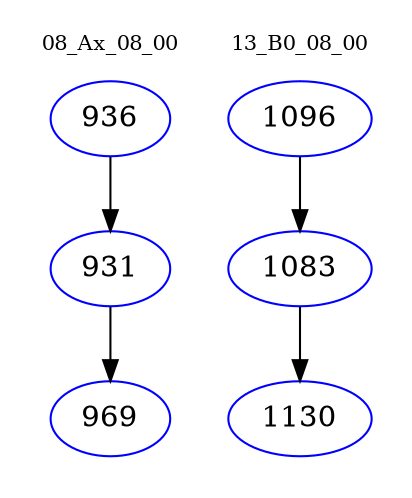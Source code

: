 digraph{
subgraph cluster_0 {
color = white
label = "08_Ax_08_00";
fontsize=10;
T0_936 [label="936", color="blue"]
T0_936 -> T0_931 [color="black"]
T0_931 [label="931", color="blue"]
T0_931 -> T0_969 [color="black"]
T0_969 [label="969", color="blue"]
}
subgraph cluster_1 {
color = white
label = "13_B0_08_00";
fontsize=10;
T1_1096 [label="1096", color="blue"]
T1_1096 -> T1_1083 [color="black"]
T1_1083 [label="1083", color="blue"]
T1_1083 -> T1_1130 [color="black"]
T1_1130 [label="1130", color="blue"]
}
}
